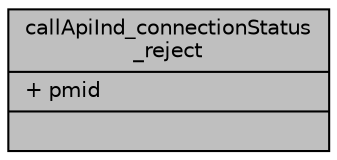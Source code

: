 digraph "callApiInd_connectionStatus_reject"
{
  edge [fontname="Helvetica",fontsize="10",labelfontname="Helvetica",labelfontsize="10"];
  node [fontname="Helvetica",fontsize="10",shape=record];
  Node13 [label="{callApiInd_connectionStatus\l_reject\n|+ pmid\l|}",height=0.2,width=0.4,color="black", fillcolor="grey75", style="filled", fontcolor="black"];
}
